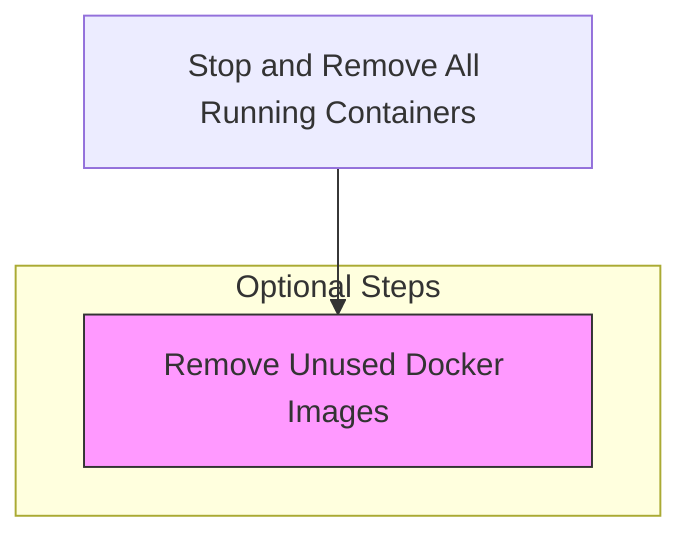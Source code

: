 graph TD;
    subgraph Optional Steps
        B[Remove Unused Docker Images]
    end
    A[Stop and Remove All Running Containers] --> B[Remove Unused Docker Images];
    style B fill:#f9f,stroke:#333,stroke-width:2px; %% Legend: Optional step highlighted